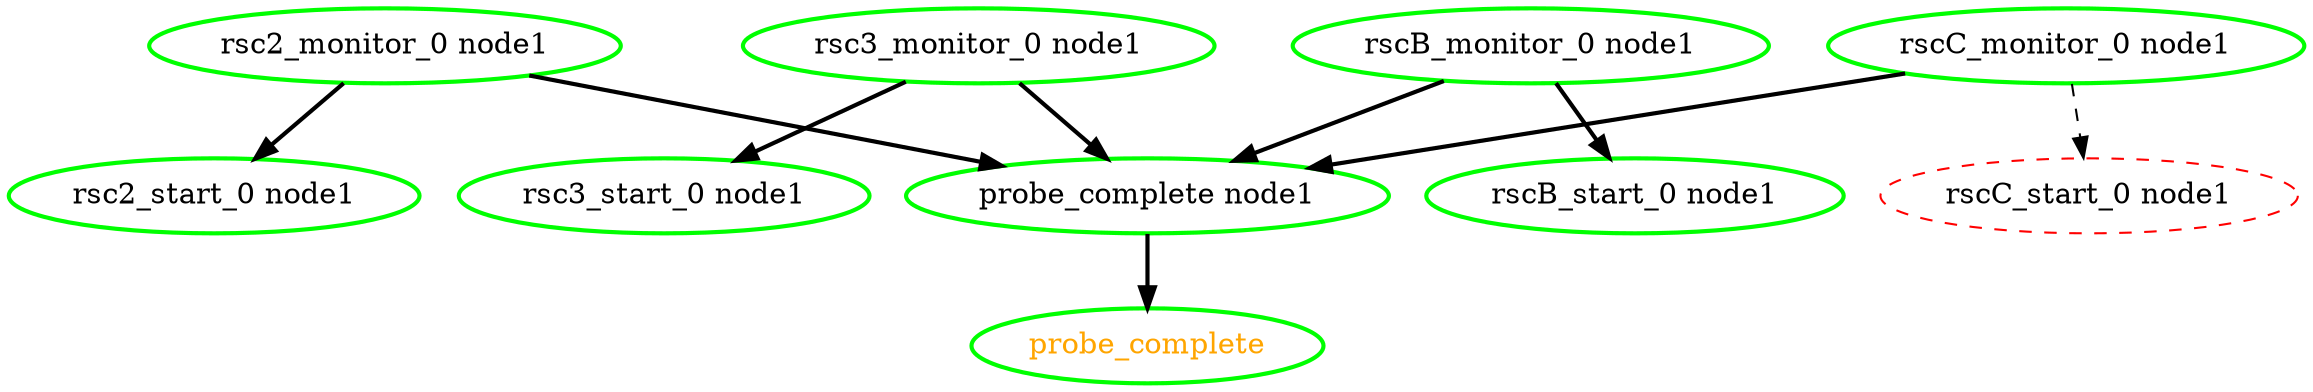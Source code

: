  digraph "g" {
"probe_complete node1" -> "probe_complete" [ style = bold]
"probe_complete node1" [ style=bold color="green" fontcolor="black" ]
"probe_complete" [ style=bold color="green" fontcolor="orange" ]
"rsc2_monitor_0 node1" -> "probe_complete node1" [ style = bold]
"rsc2_monitor_0 node1" -> "rsc2_start_0 node1" [ style = bold]
"rsc2_monitor_0 node1" [ style=bold color="green" fontcolor="black" ]
"rsc2_start_0 node1" [ style=bold color="green" fontcolor="black" ]
"rsc3_monitor_0 node1" -> "probe_complete node1" [ style = bold]
"rsc3_monitor_0 node1" -> "rsc3_start_0 node1" [ style = bold]
"rsc3_monitor_0 node1" [ style=bold color="green" fontcolor="black" ]
"rsc3_start_0 node1" [ style=bold color="green" fontcolor="black" ]
"rscB_monitor_0 node1" -> "probe_complete node1" [ style = bold]
"rscB_monitor_0 node1" -> "rscB_start_0 node1" [ style = bold]
"rscB_monitor_0 node1" [ style=bold color="green" fontcolor="black" ]
"rscB_start_0 node1" [ style=bold color="green" fontcolor="black" ]
"rscC_monitor_0 node1" -> "probe_complete node1" [ style = bold]
"rscC_monitor_0 node1" -> "rscC_start_0 node1" [ style = dashed]
"rscC_monitor_0 node1" [ style=bold color="green" fontcolor="black" ]
"rscC_start_0 node1" [ style=dashed color="red" fontcolor="black" ]
}
